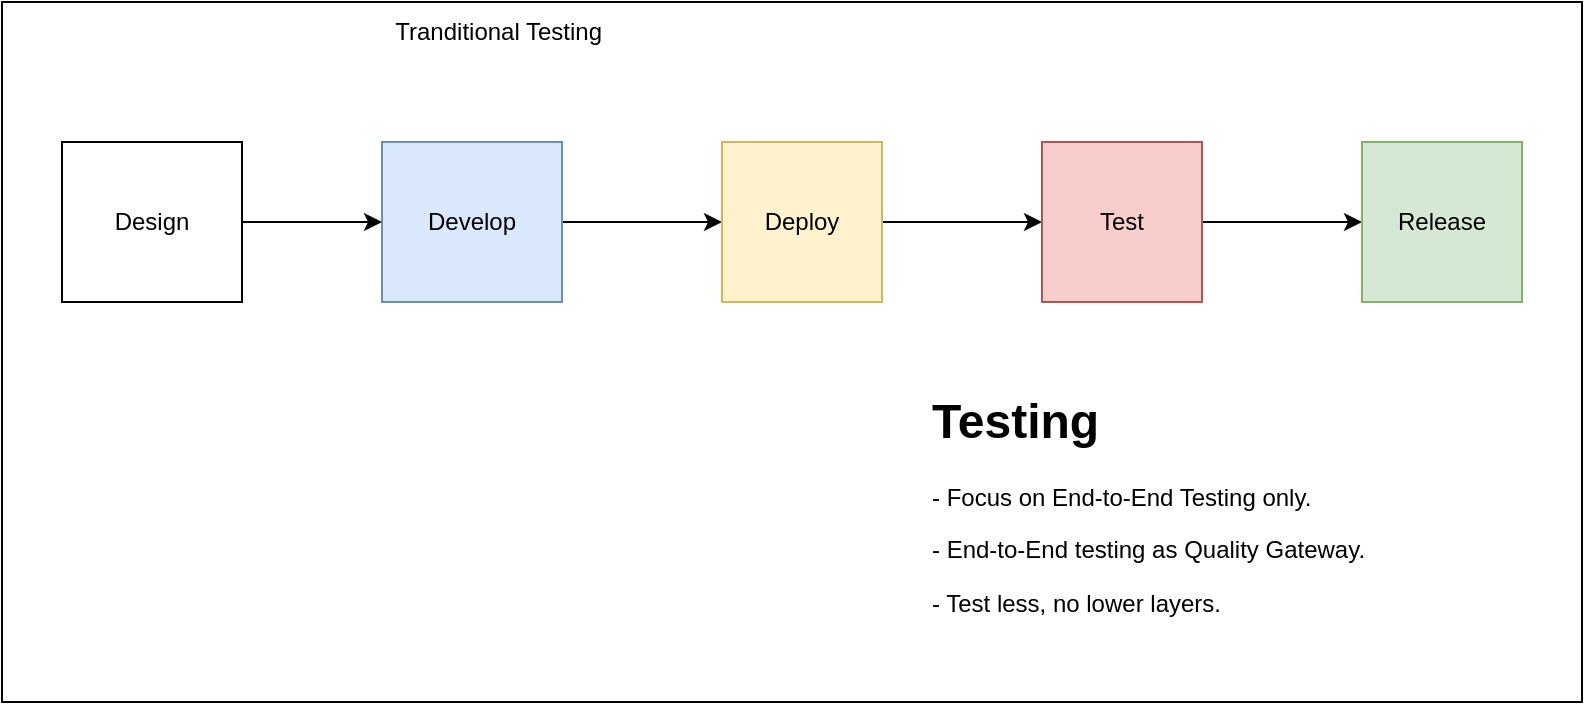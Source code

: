 <mxfile>
    <diagram id="Sh0y8UVjAB0p6koBv5Zd" name="tranditional-testing">
        <mxGraphModel dx="926" dy="624" grid="1" gridSize="10" guides="1" tooltips="1" connect="1" arrows="1" fold="1" page="1" pageScale="1" pageWidth="850" pageHeight="1100" math="0" shadow="0">
            <root>
                <mxCell id="0"/>
                <mxCell id="1" parent="0"/>
                <mxCell id="19" value="" style="rounded=0;whiteSpace=wrap;html=1;" parent="1" vertex="1">
                    <mxGeometry x="10" y="10" width="790" height="350" as="geometry"/>
                </mxCell>
                <mxCell id="7" value="" style="edgeStyle=none;html=1;" parent="1" source="3" target="4" edge="1">
                    <mxGeometry relative="1" as="geometry"/>
                </mxCell>
                <mxCell id="3" value="Develop" style="rounded=0;whiteSpace=wrap;html=1;fillColor=#dae8fc;strokeColor=#6c8ebf;" parent="1" vertex="1">
                    <mxGeometry x="200" y="80" width="90" height="80" as="geometry"/>
                </mxCell>
                <mxCell id="6" value="" style="edgeStyle=none;html=1;" parent="1" source="4" target="5" edge="1">
                    <mxGeometry relative="1" as="geometry"/>
                </mxCell>
                <mxCell id="4" value="Deploy" style="rounded=0;whiteSpace=wrap;html=1;fillColor=#fff2cc;strokeColor=#d6b656;" parent="1" vertex="1">
                    <mxGeometry x="370" y="80" width="80" height="80" as="geometry"/>
                </mxCell>
                <mxCell id="11" value="" style="edgeStyle=none;html=1;" parent="1" source="5" target="10" edge="1">
                    <mxGeometry relative="1" as="geometry"/>
                </mxCell>
                <mxCell id="5" value="Test" style="rounded=0;whiteSpace=wrap;html=1;fillColor=#f8cecc;strokeColor=#b85450;" parent="1" vertex="1">
                    <mxGeometry x="530" y="80" width="80" height="80" as="geometry"/>
                </mxCell>
                <mxCell id="9" value="" style="edgeStyle=none;html=1;" parent="1" source="8" target="3" edge="1">
                    <mxGeometry relative="1" as="geometry"/>
                </mxCell>
                <mxCell id="8" value="Design" style="rounded=0;whiteSpace=wrap;html=1;" parent="1" vertex="1">
                    <mxGeometry x="40" y="80" width="90" height="80" as="geometry"/>
                </mxCell>
                <mxCell id="10" value="Release" style="rounded=0;whiteSpace=wrap;html=1;fillColor=#d5e8d4;strokeColor=#82b366;" parent="1" vertex="1">
                    <mxGeometry x="690" y="80" width="80" height="80" as="geometry"/>
                </mxCell>
                <mxCell id="12" value="Tranditional Testing&amp;nbsp;" style="text;html=1;strokeColor=none;fillColor=none;align=center;verticalAlign=middle;whiteSpace=wrap;rounded=0;" parent="1" vertex="1">
                    <mxGeometry x="120" y="10" width="280" height="30" as="geometry"/>
                </mxCell>
                <mxCell id="18" value="&lt;h1&gt;Testing&lt;/h1&gt;&lt;p&gt;- Focus on End-to-End Testing only.&lt;/p&gt;&lt;p&gt;- End-to-End testing as Quality Gateway.&lt;/p&gt;&lt;p&gt;- Test less, no lower layers.&lt;/p&gt;&lt;p&gt;- Depend on Integrated and Deployment status&lt;/p&gt;" style="text;html=1;strokeColor=none;fillColor=none;spacing=5;spacingTop=-20;whiteSpace=wrap;overflow=hidden;rounded=0;" parent="1" vertex="1">
                    <mxGeometry x="470" y="200" width="280" height="120" as="geometry"/>
                </mxCell>
            </root>
        </mxGraphModel>
    </diagram>
    <diagram id="zItPIdPZBY3RJTs7pHmb" name="1-microservice-view">
        <mxGraphModel dx="2338" dy="1993" grid="1" gridSize="10" guides="1" tooltips="1" connect="1" arrows="1" fold="1" page="1" pageScale="1" pageWidth="850" pageHeight="1100" math="0" shadow="0">
            <root>
                <mxCell id="0"/>
                <mxCell id="1" parent="0"/>
                <mxCell id="nQtQQHxR7MG-OjgFrSxD-35" value="" style="rounded=0;whiteSpace=wrap;html=1;dashed=1;" vertex="1" parent="1">
                    <mxGeometry x="-170" y="-280" width="1290" height="1000" as="geometry"/>
                </mxCell>
                <mxCell id="nQtQQHxR7MG-OjgFrSxD-11" value="" style="rounded=0;whiteSpace=wrap;html=1;fillColor=none;dashed=1;movable=1;resizable=1;rotatable=1;deletable=1;editable=1;connectable=1;" vertex="1" parent="1">
                    <mxGeometry x="120" y="-120" width="730" height="700" as="geometry"/>
                </mxCell>
                <mxCell id="nQtQQHxR7MG-OjgFrSxD-2" value="microservice&amp;nbsp;" style="text;strokeColor=none;fillColor=none;html=1;fontSize=24;fontStyle=1;verticalAlign=middle;align=center;" vertex="1" parent="1">
                    <mxGeometry x="240" y="300" width="100" height="40" as="geometry"/>
                </mxCell>
                <mxCell id="nQtQQHxR7MG-OjgFrSxD-4" value="" style="endArrow=classic;html=1;" edge="1" parent="1">
                    <mxGeometry width="50" height="50" relative="1" as="geometry">
                        <mxPoint x="40" y="240" as="sourcePoint"/>
                        <mxPoint x="260" y="240" as="targetPoint"/>
                    </mxGeometry>
                </mxCell>
                <mxCell id="nQtQQHxR7MG-OjgFrSxD-5" value="" style="sketch=0;outlineConnect=0;fontColor=#232F3E;gradientColor=none;fillColor=#D45B07;strokeColor=none;dashed=0;verticalLabelPosition=bottom;verticalAlign=top;align=center;html=1;fontSize=12;fontStyle=0;aspect=fixed;pointerEvents=1;shape=mxgraph.aws4.container_1;" vertex="1" parent="1">
                    <mxGeometry x="270" y="230" width="108.39" height="70" as="geometry"/>
                </mxCell>
                <mxCell id="nQtQQHxR7MG-OjgFrSxD-6" value="" style="sketch=0;outlineConnect=0;fontColor=#232F3E;gradientColor=none;fillColor=#D45B07;strokeColor=none;dashed=0;verticalLabelPosition=bottom;verticalAlign=top;align=center;html=1;fontSize=12;fontStyle=0;aspect=fixed;pointerEvents=1;shape=mxgraph.aws4.container_3;" vertex="1" parent="1">
                    <mxGeometry x="560" y="60" width="108.38" height="70" as="geometry"/>
                </mxCell>
                <mxCell id="nQtQQHxR7MG-OjgFrSxD-7" value="" style="endArrow=classic;html=1;" edge="1" parent="1">
                    <mxGeometry width="50" height="50" relative="1" as="geometry">
                        <mxPoint x="250" y="280" as="sourcePoint"/>
                        <mxPoint x="40" y="280" as="targetPoint"/>
                    </mxGeometry>
                </mxCell>
                <mxCell id="nQtQQHxR7MG-OjgFrSxD-8" value="Depend on microservice A" style="text;strokeColor=none;fillColor=none;html=1;fontSize=24;fontStyle=1;verticalAlign=middle;align=center;" vertex="1" parent="1">
                    <mxGeometry x="550" y="130" width="130" height="40" as="geometry"/>
                </mxCell>
                <mxCell id="nQtQQHxR7MG-OjgFrSxD-9" value="" style="sketch=0;outlineConnect=0;fontColor=#232F3E;gradientColor=none;fillColor=#D45B07;strokeColor=none;dashed=0;verticalLabelPosition=bottom;verticalAlign=top;align=center;html=1;fontSize=12;fontStyle=0;aspect=fixed;pointerEvents=1;shape=mxgraph.aws4.container_3;" vertex="1" parent="1">
                    <mxGeometry x="560" y="218.54" width="102.9" height="66.46" as="geometry"/>
                </mxCell>
                <mxCell id="nQtQQHxR7MG-OjgFrSxD-10" value="Depend on microservice B" style="text;strokeColor=none;fillColor=none;html=1;fontSize=24;fontStyle=1;verticalAlign=middle;align=center;" vertex="1" parent="1">
                    <mxGeometry x="560" y="290" width="130" height="40" as="geometry"/>
                </mxCell>
                <mxCell id="nQtQQHxR7MG-OjgFrSxD-12" value="" style="endArrow=classic;startArrow=classic;html=1;edgeStyle=orthogonalEdgeStyle;" edge="1" parent="1" source="nQtQQHxR7MG-OjgFrSxD-5">
                    <mxGeometry width="50" height="50" relative="1" as="geometry">
                        <mxPoint x="310" y="370" as="sourcePoint"/>
                        <mxPoint x="550" y="90" as="targetPoint"/>
                        <Array as="points">
                            <mxPoint x="440" y="255"/>
                            <mxPoint x="440" y="90"/>
                        </Array>
                    </mxGeometry>
                </mxCell>
                <mxCell id="nQtQQHxR7MG-OjgFrSxD-15" value="" style="endArrow=classic;startArrow=classic;html=1;" edge="1" parent="1">
                    <mxGeometry width="50" height="50" relative="1" as="geometry">
                        <mxPoint x="380" y="270" as="sourcePoint"/>
                        <mxPoint x="560" y="270" as="targetPoint"/>
                    </mxGeometry>
                </mxCell>
                <mxCell id="nQtQQHxR7MG-OjgFrSxD-16" value="" style="sketch=0;outlineConnect=0;fontColor=#232F3E;gradientColor=none;fillColor=#D45B07;strokeColor=none;dashed=0;verticalLabelPosition=bottom;verticalAlign=top;align=center;html=1;fontSize=12;fontStyle=0;aspect=fixed;pointerEvents=1;shape=mxgraph.aws4.container_3;" vertex="1" parent="1">
                    <mxGeometry x="560" y="410" width="102.9" height="66.46" as="geometry"/>
                </mxCell>
                <mxCell id="nQtQQHxR7MG-OjgFrSxD-17" value="Depend on microservice C" style="text;strokeColor=none;fillColor=none;html=1;fontSize=24;fontStyle=1;verticalAlign=middle;align=center;" vertex="1" parent="1">
                    <mxGeometry x="565" y="477.46" width="130" height="40" as="geometry"/>
                </mxCell>
                <mxCell id="nQtQQHxR7MG-OjgFrSxD-18" value="Team 2 iss working on Dependecy C and Do Testing&amp;nbsp;" style="shape=umlActor;verticalLabelPosition=bottom;verticalAlign=top;html=1;outlineConnect=0;dashed=1;fillColor=none;" vertex="1" parent="1">
                    <mxGeometry x="550" y="590" width="30" height="60" as="geometry"/>
                </mxCell>
                <mxCell id="nQtQQHxR7MG-OjgFrSxD-20" value="" style="shape=flexArrow;endArrow=classic;html=1;entryX=0.25;entryY=1;entryDx=0;entryDy=0;" edge="1" parent="1" target="nQtQQHxR7MG-OjgFrSxD-17">
                    <mxGeometry width="50" height="50" relative="1" as="geometry">
                        <mxPoint x="598" y="620" as="sourcePoint"/>
                        <mxPoint x="610" y="540" as="targetPoint"/>
                    </mxGeometry>
                </mxCell>
                <mxCell id="nQtQQHxR7MG-OjgFrSxD-21" value="Your team&amp;nbsp; iss working on your microservice" style="shape=umlActor;verticalLabelPosition=bottom;verticalAlign=top;html=1;outlineConnect=0;dashed=1;fillColor=none;" vertex="1" parent="1">
                    <mxGeometry x="-30" y="230" width="30" height="60" as="geometry"/>
                </mxCell>
                <mxCell id="nQtQQHxR7MG-OjgFrSxD-22" value="" style="endArrow=classic;startArrow=classic;html=1;edgeStyle=orthogonalEdgeStyle;" edge="1" parent="1" source="nQtQQHxR7MG-OjgFrSxD-5" target="nQtQQHxR7MG-OjgFrSxD-16">
                    <mxGeometry width="50" height="50" relative="1" as="geometry">
                        <mxPoint x="410" y="520" as="sourcePoint"/>
                        <mxPoint x="460" y="470" as="targetPoint"/>
                        <Array as="points">
                            <mxPoint x="440" y="280"/>
                            <mxPoint x="440" y="443"/>
                        </Array>
                    </mxGeometry>
                </mxCell>
                <mxCell id="nQtQQHxR7MG-OjgFrSxD-23" value="" style="aspect=fixed;html=1;points=[];align=center;image;fontSize=12;image=img/lib/azure2/general/Globe_Error.svg;dashed=1;fillColor=none;" vertex="1" parent="1">
                    <mxGeometry x="680" y="218.54" width="56.0" height="66" as="geometry"/>
                </mxCell>
                <mxCell id="nQtQQHxR7MG-OjgFrSxD-25" value="Our testing environment will be unstable if any component or third-party is down-stream =&amp;gt; testing unreliable" style="shape=note;whiteSpace=wrap;html=1;backgroundOutline=1;darkOpacity=0.05;dashed=1;fillColor=#f8cecc;align=left;strokeColor=#b85450;" vertex="1" parent="1">
                    <mxGeometry x="750" y="214.54" width="270" height="70" as="geometry"/>
                </mxCell>
                <mxCell id="nQtQQHxR7MG-OjgFrSxD-26" value="" style="sketch=0;outlineConnect=0;fontColor=#232F3E;gradientColor=none;fillColor=#D45B07;strokeColor=none;dashed=0;verticalLabelPosition=bottom;verticalAlign=top;align=center;html=1;fontSize=12;fontStyle=0;aspect=fixed;pointerEvents=1;shape=mxgraph.aws4.container_3;" vertex="1" parent="1">
                    <mxGeometry x="560.81" y="-100" width="108.38" height="70" as="geometry"/>
                </mxCell>
                <mxCell id="nQtQQHxR7MG-OjgFrSxD-27" value="" style="rounded=0;whiteSpace=wrap;html=1;dashed=1;fillColor=#dae8fc;strokeColor=#6c8ebf;" vertex="1" parent="1">
                    <mxGeometry x="940" y="-95" width="120" height="60" as="geometry"/>
                </mxCell>
                <mxCell id="nQtQQHxR7MG-OjgFrSxD-28" value="microservice D" style="text;strokeColor=none;fillColor=none;html=1;fontSize=24;fontStyle=1;verticalAlign=middle;align=center;" vertex="1" parent="1">
                    <mxGeometry x="662.9" y="-30" width="130" height="40" as="geometry"/>
                </mxCell>
                <mxCell id="nQtQQHxR7MG-OjgFrSxD-29" value="" style="endArrow=classic;startArrow=classic;html=1;" edge="1" parent="1" source="nQtQQHxR7MG-OjgFrSxD-6" target="nQtQQHxR7MG-OjgFrSxD-26">
                    <mxGeometry width="50" height="50" relative="1" as="geometry">
                        <mxPoint x="530" y="30" as="sourcePoint"/>
                        <mxPoint x="580" y="-20" as="targetPoint"/>
                    </mxGeometry>
                </mxCell>
                <mxCell id="nQtQQHxR7MG-OjgFrSxD-30" value="" style="endArrow=classic;startArrow=classic;html=1;entryX=0;entryY=0.5;entryDx=0;entryDy=0;" edge="1" parent="1" source="nQtQQHxR7MG-OjgFrSxD-26" target="nQtQQHxR7MG-OjgFrSxD-27">
                    <mxGeometry width="50" height="50" relative="1" as="geometry">
                        <mxPoint x="530" y="30" as="sourcePoint"/>
                        <mxPoint x="580" y="-20" as="targetPoint"/>
                    </mxGeometry>
                </mxCell>
                <mxCell id="nQtQQHxR7MG-OjgFrSxD-31" value="3rd Party" style="text;strokeColor=none;fillColor=none;html=1;fontSize=24;fontStyle=1;verticalAlign=middle;align=center;" vertex="1" parent="1">
                    <mxGeometry x="950" y="-30" width="130" height="40" as="geometry"/>
                </mxCell>
                <mxCell id="nQtQQHxR7MG-OjgFrSxD-32" value="In Integrated level, The dependcy is very complex with many dependecies." style="shape=note;whiteSpace=wrap;html=1;backgroundOutline=1;darkOpacity=0.05;dashed=1;fillColor=#fff2cc;align=left;strokeColor=#d6b656;" vertex="1" parent="1">
                    <mxGeometry x="425" y="-190" width="285" height="80" as="geometry"/>
                </mxCell>
                <mxCell id="nQtQQHxR7MG-OjgFrSxD-33" value="Test enviroment is shared." style="shape=note;whiteSpace=wrap;html=1;backgroundOutline=1;darkOpacity=0.05;dashed=1;fillColor=#e1d5e7;align=left;strokeColor=#9673a6;" vertex="1" parent="1">
                    <mxGeometry x="650" y="530" width="180" height="80" as="geometry"/>
                </mxCell>
            </root>
        </mxGraphModel>
    </diagram>
    <diagram id="2_gGk9HtEDGsS3TBGYpn" name="test levels in microservice testing">
        <mxGraphModel dx="1524" dy="1387" grid="1" gridSize="10" guides="1" tooltips="1" connect="1" arrows="1" fold="1" page="1" pageScale="1" pageWidth="850" pageHeight="1100" math="0" shadow="0">
            <root>
                <mxCell id="0"/>
                <mxCell id="1" parent="0"/>
                <mxCell id="p-uHWHuVIw03Gusgakzk-55" value="" style="rounded=0;whiteSpace=wrap;html=1;dashed=1;fillColor=default;" vertex="1" parent="1">
                    <mxGeometry x="20" y="20" width="1210" height="600" as="geometry"/>
                </mxCell>
                <mxCell id="p-uHWHuVIw03Gusgakzk-51" value="" style="rounded=0;whiteSpace=wrap;html=1;dashed=1;fillColor=none;movable=1;resizable=1;rotatable=1;deletable=1;editable=1;connectable=1;" vertex="1" parent="1">
                    <mxGeometry x="590" y="220" width="400" height="360" as="geometry"/>
                </mxCell>
                <mxCell id="p-uHWHuVIw03Gusgakzk-31" value="" style="rounded=0;whiteSpace=wrap;html=1;fillColor=#d5e8d4;dashed=1;strokeColor=#82b366;" vertex="1" parent="1">
                    <mxGeometry x="600" y="300" width="200" height="190" as="geometry"/>
                </mxCell>
                <mxCell id="p-uHWHuVIw03Gusgakzk-1" value="" style="triangle;whiteSpace=wrap;html=1;rotation=-90;" vertex="1" parent="1">
                    <mxGeometry x="220" y="140" width="320" height="360" as="geometry"/>
                </mxCell>
                <mxCell id="p-uHWHuVIw03Gusgakzk-2" value="" style="endArrow=none;html=1;exitX=0.186;exitY=0.096;exitDx=0;exitDy=0;exitPerimeter=0;entryX=0.184;entryY=0.909;entryDx=0;entryDy=0;entryPerimeter=0;" edge="1" parent="1" source="p-uHWHuVIw03Gusgakzk-1" target="p-uHWHuVIw03Gusgakzk-1">
                    <mxGeometry width="50" height="50" relative="1" as="geometry">
                        <mxPoint x="400" y="340" as="sourcePoint"/>
                        <mxPoint x="450" y="290" as="targetPoint"/>
                    </mxGeometry>
                </mxCell>
                <mxCell id="p-uHWHuVIw03Gusgakzk-3" value="" style="endArrow=none;html=1;exitX=0.627;exitY=0.312;exitDx=0;exitDy=0;exitPerimeter=0;entryX=0.627;entryY=0.691;entryDx=0;entryDy=0;entryPerimeter=0;" edge="1" parent="1" source="p-uHWHuVIw03Gusgakzk-1" target="p-uHWHuVIw03Gusgakzk-1">
                    <mxGeometry width="50" height="50" relative="1" as="geometry">
                        <mxPoint x="370" y="380" as="sourcePoint"/>
                        <mxPoint x="420" y="330" as="targetPoint"/>
                    </mxGeometry>
                </mxCell>
                <mxCell id="p-uHWHuVIw03Gusgakzk-4" value="Unit Test" style="text;html=1;strokeColor=none;fillColor=none;align=center;verticalAlign=middle;whiteSpace=wrap;rounded=0;" vertex="1" parent="1">
                    <mxGeometry x="350" y="430" width="60" height="30" as="geometry"/>
                </mxCell>
                <mxCell id="p-uHWHuVIw03Gusgakzk-5" value="Integration Test" style="text;html=1;strokeColor=none;fillColor=none;align=center;verticalAlign=middle;whiteSpace=wrap;rounded=0;" vertex="1" parent="1">
                    <mxGeometry x="340" y="370" width="100" height="30" as="geometry"/>
                </mxCell>
                <mxCell id="p-uHWHuVIw03Gusgakzk-6" value="E2E Test" style="text;html=1;strokeColor=none;fillColor=none;align=center;verticalAlign=middle;whiteSpace=wrap;rounded=0;" vertex="1" parent="1">
                    <mxGeometry x="330" y="220" width="100" height="30" as="geometry"/>
                </mxCell>
                <mxCell id="p-uHWHuVIw03Gusgakzk-7" value="UI Test" style="text;html=1;strokeColor=none;fillColor=none;align=center;verticalAlign=middle;whiteSpace=wrap;rounded=0;" vertex="1" parent="1">
                    <mxGeometry x="345" y="66" width="70" height="30" as="geometry"/>
                </mxCell>
                <mxCell id="p-uHWHuVIw03Gusgakzk-9" value="" style="endArrow=classic;html=1;startArrow=classic;startFill=1;" edge="1" parent="1">
                    <mxGeometry width="50" height="50" relative="1" as="geometry">
                        <mxPoint x="160" y="480" as="sourcePoint"/>
                        <mxPoint x="160" y="80" as="targetPoint"/>
                    </mxGeometry>
                </mxCell>
                <mxCell id="p-uHWHuVIw03Gusgakzk-10" value="Faster and cheaper" style="text;html=1;strokeColor=none;fillColor=none;align=center;verticalAlign=middle;whiteSpace=wrap;rounded=0;" vertex="1" parent="1">
                    <mxGeometry x="25" y="470" width="120" height="30" as="geometry"/>
                </mxCell>
                <mxCell id="p-uHWHuVIw03Gusgakzk-11" value="Slower and Higer Cost" style="text;html=1;strokeColor=none;fillColor=none;align=center;verticalAlign=middle;whiteSpace=wrap;rounded=0;" vertex="1" parent="1">
                    <mxGeometry x="10" y="100" width="150" height="30" as="geometry"/>
                </mxCell>
                <mxCell id="p-uHWHuVIw03Gusgakzk-12" value="More Isolation" style="text;html=1;strokeColor=none;fillColor=none;align=center;verticalAlign=middle;whiteSpace=wrap;rounded=0;" vertex="1" parent="1">
                    <mxGeometry x="30" y="450" width="110" height="30" as="geometry"/>
                </mxCell>
                <mxCell id="p-uHWHuVIw03Gusgakzk-13" value="More Dependent" style="text;html=1;strokeColor=none;fillColor=none;align=center;verticalAlign=middle;whiteSpace=wrap;rounded=0;" vertex="1" parent="1">
                    <mxGeometry x="30" y="80" width="110" height="30" as="geometry"/>
                </mxCell>
                <mxCell id="p-uHWHuVIw03Gusgakzk-14" value="Mike Cohn's Test Pyramid - percentage of test cases count" style="text;html=1;strokeColor=none;fillColor=none;align=center;verticalAlign=middle;whiteSpace=wrap;rounded=0;" vertex="1" parent="1">
                    <mxGeometry x="220" y="510" width="349" height="30" as="geometry"/>
                </mxCell>
                <mxCell id="p-uHWHuVIw03Gusgakzk-15" value="" style="endArrow=none;html=1;exitX=0.436;exitY=0.219;exitDx=0;exitDy=0;exitPerimeter=0;entryX=0.438;entryY=0.778;entryDx=0;entryDy=0;entryPerimeter=0;" edge="1" parent="1" source="p-uHWHuVIw03Gusgakzk-1" target="p-uHWHuVIw03Gusgakzk-1">
                    <mxGeometry width="50" height="50" relative="1" as="geometry">
                        <mxPoint x="290" y="400" as="sourcePoint"/>
                        <mxPoint x="340" y="350" as="targetPoint"/>
                    </mxGeometry>
                </mxCell>
                <mxCell id="p-uHWHuVIw03Gusgakzk-16" value="Component Test" style="text;html=1;strokeColor=none;fillColor=none;align=center;verticalAlign=middle;whiteSpace=wrap;rounded=0;" vertex="1" parent="1">
                    <mxGeometry x="330" y="300" width="100" height="30" as="geometry"/>
                </mxCell>
                <mxCell id="p-uHWHuVIw03Gusgakzk-17" value="" style="shape=cylinder3;whiteSpace=wrap;html=1;boundedLbl=1;backgroundOutline=1;size=15;" vertex="1" parent="1">
                    <mxGeometry x="680" y="510" width="40" height="60" as="geometry"/>
                </mxCell>
                <mxCell id="p-uHWHuVIw03Gusgakzk-18" value="" style="verticalLabelPosition=bottom;html=1;verticalAlign=top;align=center;strokeColor=none;fillColor=#00BEF2;shape=mxgraph.azure.code_file;pointerEvents=1;" vertex="1" parent="1">
                    <mxGeometry x="680" y="430" width="40" height="40" as="geometry"/>
                </mxCell>
                <mxCell id="p-uHWHuVIw03Gusgakzk-19" value="Database" style="text;html=1;strokeColor=none;fillColor=none;align=center;verticalAlign=middle;whiteSpace=wrap;rounded=0;" vertex="1" parent="1">
                    <mxGeometry x="730" y="515" width="60" height="30" as="geometry"/>
                </mxCell>
                <mxCell id="p-uHWHuVIw03Gusgakzk-20" value="" style="endArrow=classic;html=1;entryX=0.5;entryY=0;entryDx=0;entryDy=0;entryPerimeter=0;exitX=0.5;exitY=1;exitDx=0;exitDy=0;exitPerimeter=0;" edge="1" parent="1" source="p-uHWHuVIw03Gusgakzk-18" target="p-uHWHuVIw03Gusgakzk-17">
                    <mxGeometry width="50" height="50" relative="1" as="geometry">
                        <mxPoint x="600" y="440" as="sourcePoint"/>
                        <mxPoint x="650" y="390" as="targetPoint"/>
                    </mxGeometry>
                </mxCell>
                <mxCell id="p-uHWHuVIw03Gusgakzk-21" value="" style="endArrow=classic;html=1;dashed=1;" edge="1" parent="1">
                    <mxGeometry width="50" height="50" relative="1" as="geometry">
                        <mxPoint x="670" y="450" as="sourcePoint"/>
                        <mxPoint x="560" y="450" as="targetPoint"/>
                    </mxGeometry>
                </mxCell>
                <mxCell id="p-uHWHuVIw03Gusgakzk-23" value="" style="verticalLabelPosition=bottom;html=1;verticalAlign=top;align=center;strokeColor=none;fillColor=#00BEF2;shape=mxgraph.azure.code_file;pointerEvents=1;" vertex="1" parent="1">
                    <mxGeometry x="680" y="363" width="40" height="40" as="geometry"/>
                </mxCell>
                <mxCell id="p-uHWHuVIw03Gusgakzk-26" value="Microservice A" style="text;html=1;strokeColor=none;fillColor=none;align=center;verticalAlign=middle;whiteSpace=wrap;rounded=0;" vertex="1" parent="1">
                    <mxGeometry x="650" y="399" width="100" height="30" as="geometry"/>
                </mxCell>
                <mxCell id="p-uHWHuVIw03Gusgakzk-27" value="" style="rounded=0;whiteSpace=wrap;html=1;fillColor=none;" vertex="1" parent="1">
                    <mxGeometry x="860" y="280" width="120" height="140" as="geometry"/>
                </mxCell>
                <mxCell id="p-uHWHuVIw03Gusgakzk-28" value="Microservice B" style="text;html=1;strokeColor=none;fillColor=none;align=center;verticalAlign=middle;whiteSpace=wrap;rounded=0;" vertex="1" parent="1">
                    <mxGeometry x="870" y="340" width="100" height="30" as="geometry"/>
                </mxCell>
                <mxCell id="p-uHWHuVIw03Gusgakzk-32" value="" style="endArrow=classic;html=1;dashed=1;entryX=0.5;entryY=1;entryDx=0;entryDy=0;exitX=-0.016;exitY=0.106;exitDx=0;exitDy=0;exitPerimeter=0;" edge="1" parent="1" source="p-uHWHuVIw03Gusgakzk-31" target="p-uHWHuVIw03Gusgakzk-1">
                    <mxGeometry width="50" height="50" relative="1" as="geometry">
                        <mxPoint x="590" y="298" as="sourcePoint"/>
                        <mxPoint x="670" y="320" as="targetPoint"/>
                    </mxGeometry>
                </mxCell>
                <mxCell id="p-uHWHuVIw03Gusgakzk-33" value="Third-Party" style="text;html=1;strokeColor=none;fillColor=none;align=center;verticalAlign=middle;whiteSpace=wrap;rounded=0;" vertex="1" parent="1">
                    <mxGeometry x="1090" y="425" width="100" height="30" as="geometry"/>
                </mxCell>
                <mxCell id="p-uHWHuVIw03Gusgakzk-35" value="" style="endArrow=classic;html=1;exitX=0;exitY=0.5;exitDx=0;exitDy=0;entryX=0.375;entryY=0.815;entryDx=0;entryDy=0;entryPerimeter=0;dashed=1;" edge="1" parent="1" source="p-uHWHuVIw03Gusgakzk-36" target="p-uHWHuVIw03Gusgakzk-1">
                    <mxGeometry width="50" height="50" relative="1" as="geometry">
                        <mxPoint x="670" y="430" as="sourcePoint"/>
                        <mxPoint x="474" y="327" as="targetPoint"/>
                    </mxGeometry>
                </mxCell>
                <mxCell id="p-uHWHuVIw03Gusgakzk-43" value="" style="outlineConnect=0;dashed=0;verticalLabelPosition=bottom;verticalAlign=top;align=center;html=1;shape=mxgraph.aws3.customer_gateway;fillColor=#F58534;gradientColor=none;" vertex="1" parent="1">
                    <mxGeometry x="680" y="200" width="40" height="42" as="geometry"/>
                </mxCell>
                <mxCell id="p-uHWHuVIw03Gusgakzk-44" value="" style="sketch=0;outlineConnect=0;fontColor=#232F3E;gradientColor=none;fillColor=#232F3D;strokeColor=none;dashed=0;verticalLabelPosition=bottom;verticalAlign=top;align=center;html=1;fontSize=12;fontStyle=0;aspect=fixed;pointerEvents=1;shape=mxgraph.aws4.mobile_client;" vertex="1" parent="1">
                    <mxGeometry x="679" y="42" width="41" height="78" as="geometry"/>
                </mxCell>
                <mxCell id="p-uHWHuVIw03Gusgakzk-45" value="" style="endArrow=classic;startArrow=classic;html=1;entryX=0.5;entryY=1;entryDx=0;entryDy=0;entryPerimeter=0;exitX=0.5;exitY=0;exitDx=0;exitDy=0;" edge="1" parent="1" source="p-uHWHuVIw03Gusgakzk-24" target="p-uHWHuVIw03Gusgakzk-43">
                    <mxGeometry width="50" height="50" relative="1" as="geometry">
                        <mxPoint x="640" y="340" as="sourcePoint"/>
                        <mxPoint x="690" y="290" as="targetPoint"/>
                    </mxGeometry>
                </mxCell>
                <mxCell id="p-uHWHuVIw03Gusgakzk-46" value="" style="endArrow=classic;startArrow=classic;html=1;exitX=0.5;exitY=0;exitDx=0;exitDy=0;exitPerimeter=0;" edge="1" parent="1" source="p-uHWHuVIw03Gusgakzk-43" target="p-uHWHuVIw03Gusgakzk-44">
                    <mxGeometry width="50" height="50" relative="1" as="geometry">
                        <mxPoint x="650" y="230" as="sourcePoint"/>
                        <mxPoint x="700" y="180" as="targetPoint"/>
                    </mxGeometry>
                </mxCell>
                <mxCell id="p-uHWHuVIw03Gusgakzk-47" value="" style="endArrow=classic;html=1;entryX=0.943;entryY=0.527;entryDx=0;entryDy=0;entryPerimeter=0;dashed=1;" edge="1" parent="1" target="p-uHWHuVIw03Gusgakzk-1">
                    <mxGeometry width="50" height="50" relative="1" as="geometry">
                        <mxPoint x="690" y="178" as="sourcePoint"/>
                        <mxPoint x="610" y="180" as="targetPoint"/>
                    </mxGeometry>
                </mxCell>
                <mxCell id="p-uHWHuVIw03Gusgakzk-48" value="" style="endArrow=classic;html=1;entryX=1;entryY=0.5;entryDx=0;entryDy=0;dashed=1;" edge="1" parent="1" target="p-uHWHuVIw03Gusgakzk-7">
                    <mxGeometry width="50" height="50" relative="1" as="geometry">
                        <mxPoint x="670" y="80" as="sourcePoint"/>
                        <mxPoint x="570" y="180" as="targetPoint"/>
                    </mxGeometry>
                </mxCell>
                <mxCell id="p-uHWHuVIw03Gusgakzk-49" value="" style="verticalLabelPosition=bottom;html=1;verticalAlign=top;align=center;strokeColor=none;fillColor=#00BEF2;shape=mxgraph.azure.code_file;pointerEvents=1;" vertex="1" parent="1">
                    <mxGeometry x="900" y="300" width="40" height="40" as="geometry"/>
                </mxCell>
                <mxCell id="p-uHWHuVIw03Gusgakzk-50" value="" style="verticalLabelPosition=bottom;html=1;verticalAlign=top;align=center;strokeColor=none;fillColor=#00BEF2;shape=mxgraph.azure.code_file;pointerEvents=1;" vertex="1" parent="1">
                    <mxGeometry x="900" y="370" width="40" height="40" as="geometry"/>
                </mxCell>
                <mxCell id="p-uHWHuVIw03Gusgakzk-36" value="" style="rounded=0;whiteSpace=wrap;html=1;fillColor=#f8cecc;dashed=1;strokeColor=#b85450;movable=0;resizable=0;rotatable=0;deletable=0;editable=0;connectable=0;" vertex="1" parent="1">
                    <mxGeometry x="750" y="350" width="130" height="20" as="geometry"/>
                </mxCell>
                <mxCell id="p-uHWHuVIw03Gusgakzk-52" value="" style="edgeStyle=none;html=1;startArrow=classic;startFill=1;" edge="1" parent="1">
                    <mxGeometry relative="1" as="geometry">
                        <mxPoint x="760" y="360" as="sourcePoint"/>
                        <mxPoint x="860" y="360" as="targetPoint"/>
                    </mxGeometry>
                </mxCell>
                <mxCell id="p-uHWHuVIw03Gusgakzk-38" value="" style="rounded=0;whiteSpace=wrap;html=1;fillColor=#f8cecc;dashed=1;strokeColor=#b85450;" vertex="1" parent="1">
                    <mxGeometry x="745" y="440" width="350" height="20" as="geometry"/>
                </mxCell>
                <mxCell id="p-uHWHuVIw03Gusgakzk-54" value="" style="endArrow=classic;startArrow=classic;html=1;exitX=0.043;exitY=0.5;exitDx=0;exitDy=0;exitPerimeter=0;entryX=0;entryY=0.662;entryDx=0;entryDy=0;entryPerimeter=0;" edge="1" parent="1" source="p-uHWHuVIw03Gusgakzk-38" target="p-uHWHuVIw03Gusgakzk-22">
                    <mxGeometry width="50" height="50" relative="1" as="geometry">
                        <mxPoint x="820" y="420" as="sourcePoint"/>
                        <mxPoint x="1070" y="429" as="targetPoint"/>
                    </mxGeometry>
                </mxCell>
                <mxCell id="p-uHWHuVIw03Gusgakzk-22" value="" style="rounded=0;whiteSpace=wrap;html=1;fillColor=none;" vertex="1" parent="1">
                    <mxGeometry x="1070" y="410" width="120" height="60" as="geometry"/>
                </mxCell>
                <mxCell id="p-uHWHuVIw03Gusgakzk-24" value="" style="rounded=0;whiteSpace=wrap;html=1;fillColor=none;" vertex="1" parent="1">
                    <mxGeometry x="640" y="340" width="120" height="140" as="geometry"/>
                </mxCell>
            </root>
        </mxGraphModel>
    </diagram>
</mxfile>